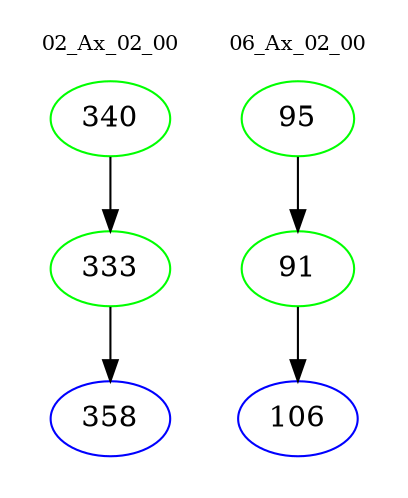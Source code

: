 digraph{
subgraph cluster_0 {
color = white
label = "02_Ax_02_00";
fontsize=10;
T0_340 [label="340", color="green"]
T0_340 -> T0_333 [color="black"]
T0_333 [label="333", color="green"]
T0_333 -> T0_358 [color="black"]
T0_358 [label="358", color="blue"]
}
subgraph cluster_1 {
color = white
label = "06_Ax_02_00";
fontsize=10;
T1_95 [label="95", color="green"]
T1_95 -> T1_91 [color="black"]
T1_91 [label="91", color="green"]
T1_91 -> T1_106 [color="black"]
T1_106 [label="106", color="blue"]
}
}

